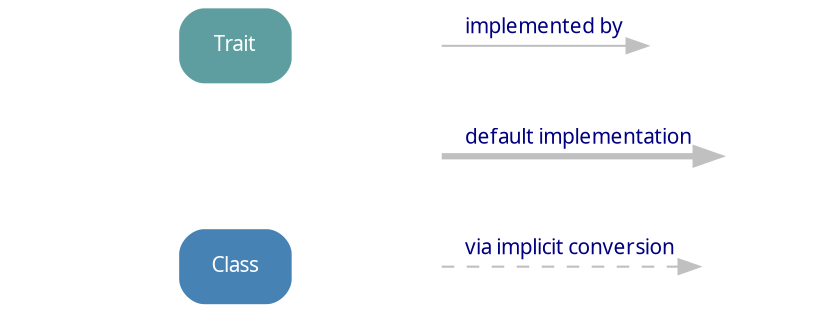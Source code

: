 // dot graphs for the Scala 2.8 Collections API
// legend
// (C) 2010 by Mathias

digraph legend {
  bgcolor=transparent
  ranksep=0
  
  // layout help
  node [shape=plaintext, style=invis]
  edge [style=invis]
  Level0 -> Level1 -> Level2
  
  // node definitions
  node [shape=box, style="rounded, filled", fontname=tahoma, fontsize=10, fontcolor=white, color=none]
  Trait [fillcolor=cadetblue]
  Class [fillcolor=steelblue]
  
  // invisible nodes
  node [shape=plaintext, style=invis]
  Spacer; A; B; C; D; E; F
  
  // edges
  edge [style=solid, color=gray, fontname=tahoma, fontsize=10, fontcolor=navy]
  A -> B [label=" implemented by "]
  C -> D [penwidth=3, label=" default implementation "]
  E -> F [style=dashed, label=" via implicit conversion "]

  // layout
  { rank=same; Level0; Trait; A; B; }
  { rank=same; Level1; Spacer; C; D; }
  { rank=same; Level2; Class; E; F }
}